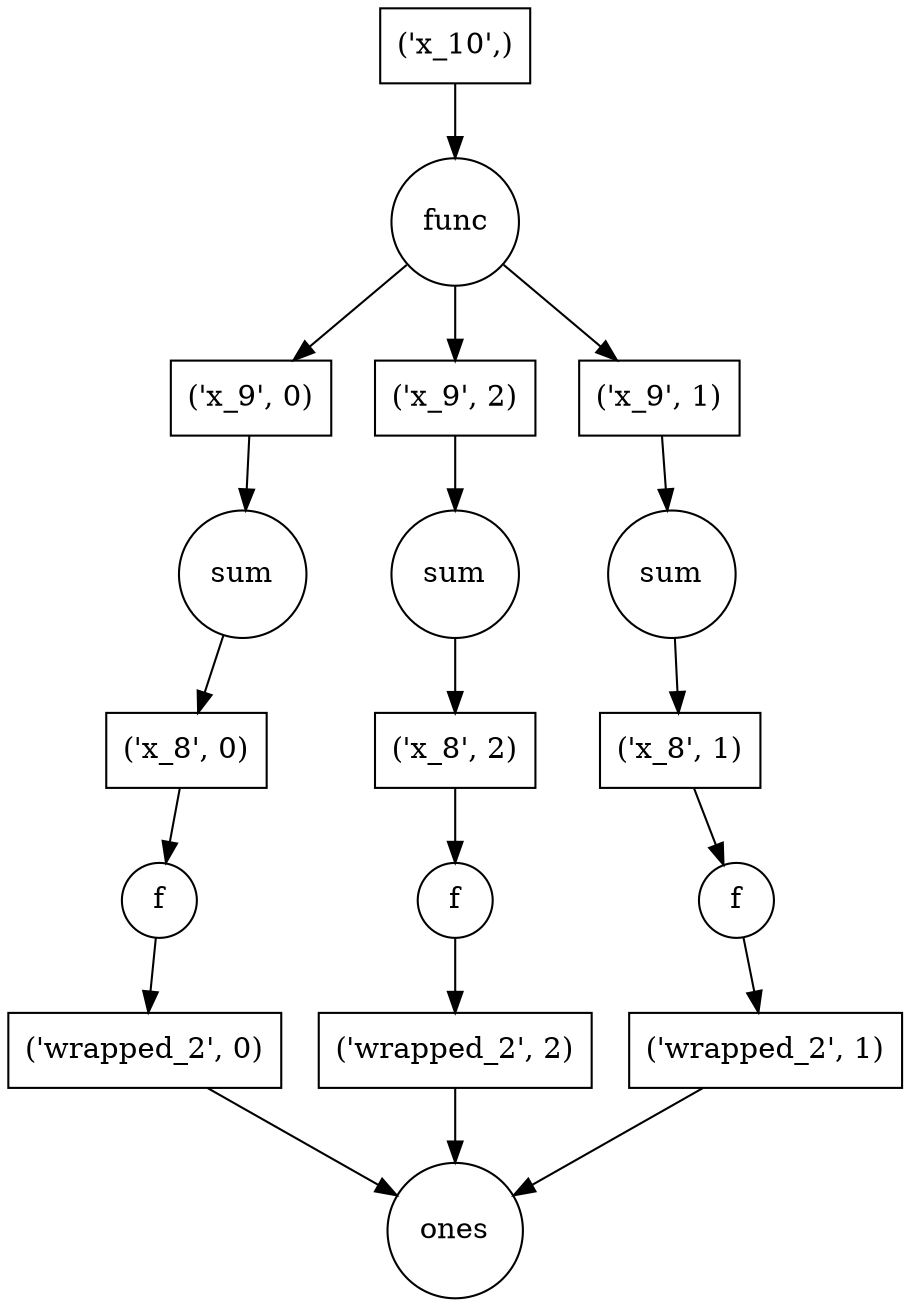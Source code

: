 strict digraph G {
"((<function ones at 0x7fa6a14ff230>, (5,)), 'function')" [shape=circle, label=ones];
"('x_8', 2)" [shape=box, label="('x_8', 2)"];
"('x_8', 1)" [shape=box, label="('x_8', 1)"];
"((<function f at 0x7fa68b61ff50>, ('wrapped_2', 0)), 'function')" [shape=circle, label=f];
"('x_8', 0)" [shape=box, label="('x_8', 0)"];
"((<function f at 0x7fa68b61ff50>, ('wrapped_2', 2)), 'function')" [shape=circle, label=f];
"('x_9', 0)" [shape=box, label="('x_9', 0)"];
"('x_10',)" [shape=box];
"((<functools.partial object at 0x7fa68b6225d0>, ('x_8', 2)), 'function')" [shape=circle, label=sum];
"('wrapped_2', 0)" [shape=box, label="('wrapped_2', 0)"];
"((<functools.partial object at 0x7fa68b6225d0>, ('x_8', 1)), 'function')" [shape=circle, label=sum];
"('wrapped_2', 1)" [shape=box, label="('wrapped_2', 1)"];
"((<function f at 0x7fa68b61ff50>, ('wrapped_2', 1)), 'function')" [shape=circle, label=f];
"('wrapped_2', 2)" [shape=box, label="('wrapped_2', 2)"];
"((<functools.partial object at 0x7fa68b6225d0>, ('x_8', 0)), 'function')" [shape=circle, label=sum];
"('x_9', 2)" [shape=box, label="('x_9', 2)"];
7858273174335610012 [shape=circle, label=func];
"('x_9', 1)" [shape=box, label="('x_9', 1)"];
"('x_8', 2)" -> "((<function f at 0x7fa68b61ff50>, ('wrapped_2', 2)), 'function')";
"('x_8', 1)" -> "((<function f at 0x7fa68b61ff50>, ('wrapped_2', 1)), 'function')";
"((<function f at 0x7fa68b61ff50>, ('wrapped_2', 0)), 'function')" -> "('wrapped_2', 0)";
"('x_8', 0)" -> "((<function f at 0x7fa68b61ff50>, ('wrapped_2', 0)), 'function')";
"((<function f at 0x7fa68b61ff50>, ('wrapped_2', 2)), 'function')" -> "('wrapped_2', 2)";
"('x_9', 0)" -> "((<functools.partial object at 0x7fa68b6225d0>, ('x_8', 0)), 'function')";
"('x_10',)" -> 7858273174335610012;
"((<functools.partial object at 0x7fa68b6225d0>, ('x_8', 2)), 'function')" -> "('x_8', 2)";
"('wrapped_2', 0)" -> "((<function ones at 0x7fa6a14ff230>, (5,)), 'function')";
"((<functools.partial object at 0x7fa68b6225d0>, ('x_8', 1)), 'function')" -> "('x_8', 1)";
"('wrapped_2', 1)" -> "((<function ones at 0x7fa6a14ff230>, (5,)), 'function')";
"((<function f at 0x7fa68b61ff50>, ('wrapped_2', 1)), 'function')" -> "('wrapped_2', 1)";
"('wrapped_2', 2)" -> "((<function ones at 0x7fa6a14ff230>, (5,)), 'function')";
"((<functools.partial object at 0x7fa68b6225d0>, ('x_8', 0)), 'function')" -> "('x_8', 0)";
"('x_9', 2)" -> "((<functools.partial object at 0x7fa68b6225d0>, ('x_8', 2)), 'function')";
7858273174335610012 -> "('x_9', 0)";
7858273174335610012 -> "('x_9', 2)";
7858273174335610012 -> "('x_9', 1)";
"('x_9', 1)" -> "((<functools.partial object at 0x7fa68b6225d0>, ('x_8', 1)), 'function')";
}
